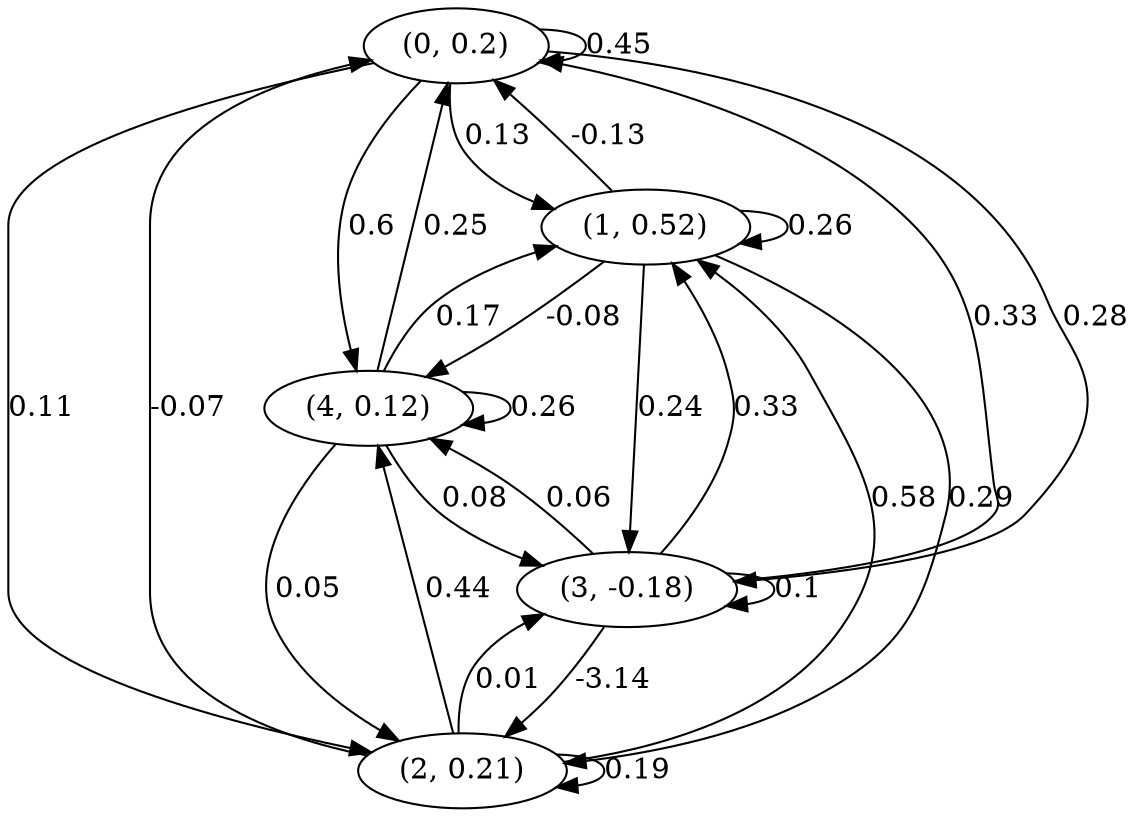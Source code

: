 digraph {
    0 [ label = "(0, 0.2)" ]
    1 [ label = "(1, 0.52)" ]
    2 [ label = "(2, 0.21)" ]
    3 [ label = "(3, -0.18)" ]
    4 [ label = "(4, 0.12)" ]
    0 -> 0 [ label = "0.45" ]
    1 -> 1 [ label = "0.26" ]
    2 -> 2 [ label = "0.19" ]
    3 -> 3 [ label = "0.1" ]
    4 -> 4 [ label = "0.26" ]
    1 -> 0 [ label = "-0.13" ]
    2 -> 0 [ label = "-0.07" ]
    3 -> 0 [ label = "0.33" ]
    4 -> 0 [ label = "0.25" ]
    0 -> 1 [ label = "0.13" ]
    2 -> 1 [ label = "0.58" ]
    3 -> 1 [ label = "0.33" ]
    4 -> 1 [ label = "0.17" ]
    0 -> 2 [ label = "0.11" ]
    1 -> 2 [ label = "0.29" ]
    3 -> 2 [ label = "-3.14" ]
    4 -> 2 [ label = "0.05" ]
    0 -> 3 [ label = "0.28" ]
    1 -> 3 [ label = "0.24" ]
    2 -> 3 [ label = "0.01" ]
    4 -> 3 [ label = "0.08" ]
    0 -> 4 [ label = "0.6" ]
    1 -> 4 [ label = "-0.08" ]
    2 -> 4 [ label = "0.44" ]
    3 -> 4 [ label = "0.06" ]
}

